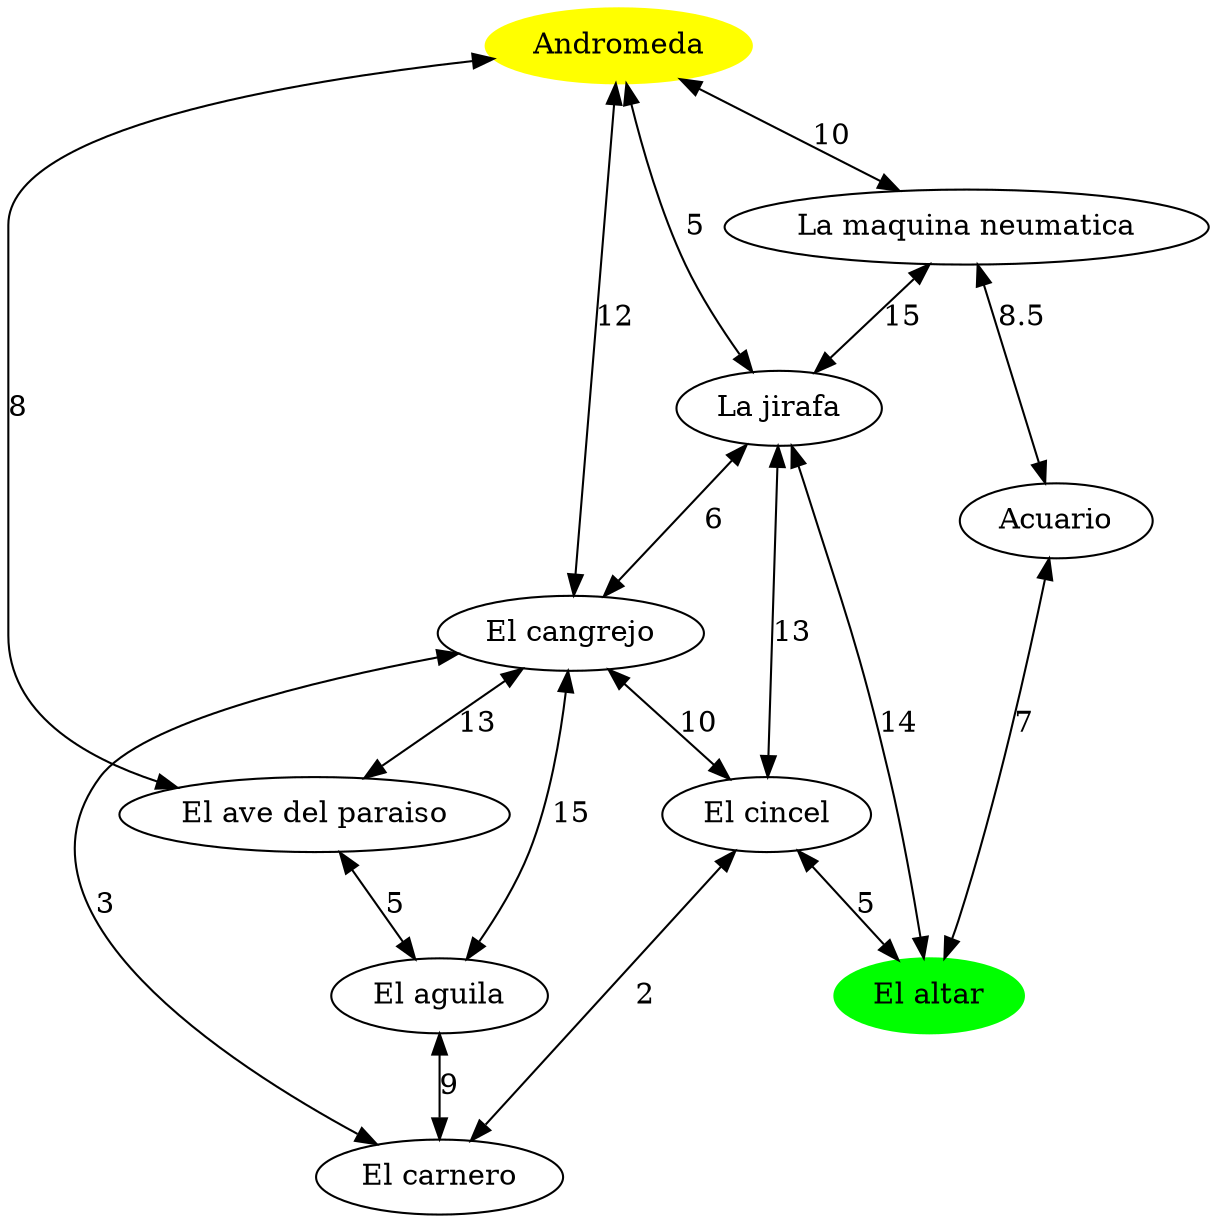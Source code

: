 digraph G{
node0xc000094880[label="Andromeda" style="filled" color="yellow"]
node0xc000094880[label="Andromeda"]
node0xc000094880->node0xc000094a20[label="5" dir="both"]
node0xc000094a20[label="La jirafa"]
node0xc000094a20[label="La jirafa"]
node0xc000094880->node0xc000094920[label="10" dir="both"]
node0xc000094920[label="La maquina neumatica"]
node0xc000094920[label="La maquina neumatica"]
node0xc000094880->node0xc000094960[label="8" dir="both"]
node0xc000094960[label="El ave del paraiso"]
node0xc000094960[label="El ave del paraiso"]
node0xc000094880->node0xc000094a60[label="12" dir="both"]
node0xc000094a60[label="El cangrejo"]
node0xc000094a60[label="El cangrejo"]
node0xc0000948c0[label="El altar"]
node0xc0000948c0[label="El altar" style="filled" color="green"]
node0xc0000949a0[label="Acuario"]
node0xc0000949a0[label="Acuario"]
node0xc0000948c0->node0xc000094a20[label="14" dir="both"]
node0xc000094ae0[label="El cincel"]
node0xc000094ae0[label="El cincel"]
node0xc000094920->node0xc000094a20[label="15" dir="both"]
node0xc000094920->node0xc0000949a0[label="8.5" dir="both"]
node0xc000094960->node0xc0000949e0[label="5" dir="both"]
node0xc0000949e0[label="El aguila"]
node0xc0000949e0[label="El aguila"]
node0xc0000949a0->node0xc0000948c0[label="7" dir="both"]
node0xc0000949e0->node0xc000094aa0[label="9" dir="both"]
node0xc000094aa0[label="El carnero"]
node0xc000094aa0[label="El carnero"]
node0xc000094a20->node0xc000094a60[label="6" dir="both"]
node0xc000094a20->node0xc000094ae0[label="13" dir="both"]
node0xc000094a60->node0xc000094960[label="13" dir="both"]
node0xc000094a60->node0xc000094ae0[label="10" dir="both"]
node0xc000094a60->node0xc0000949e0[label="15" dir="both"]
node0xc000094aa0->node0xc000094a60[label="3" dir="both"]
node0xc000094ae0->node0xc0000948c0[label="5" dir="both"]
node0xc000094ae0->node0xc000094aa0[label="2" dir="both"]
}